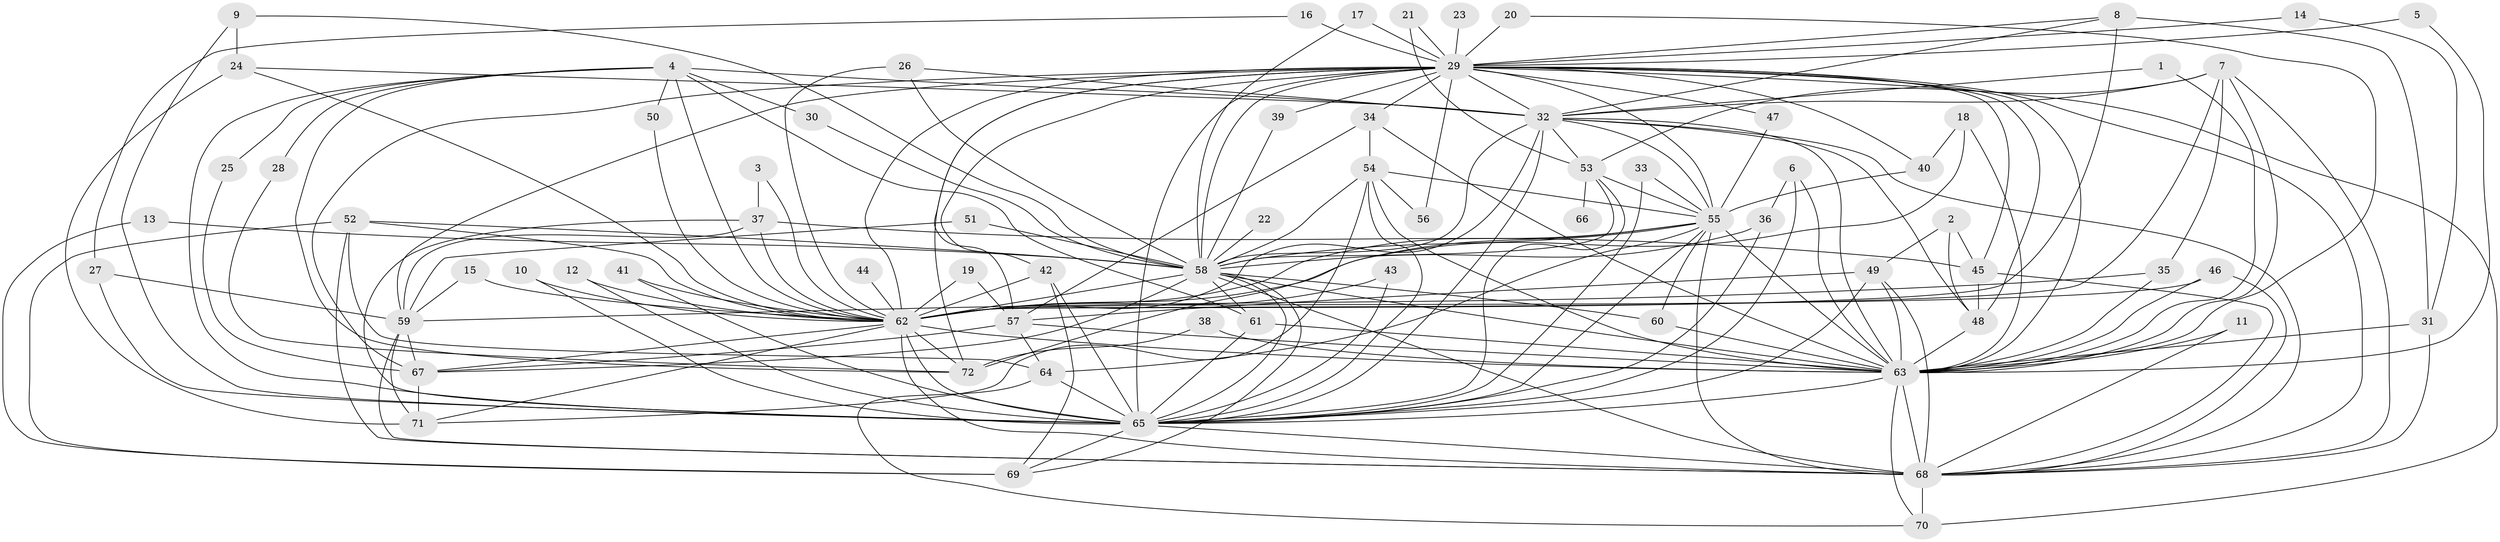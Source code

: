 // original degree distribution, {30: 0.006993006993006993, 27: 0.006993006993006993, 16: 0.006993006993006993, 22: 0.006993006993006993, 21: 0.006993006993006993, 25: 0.006993006993006993, 24: 0.013986013986013986, 31: 0.006993006993006993, 17: 0.006993006993006993, 3: 0.22377622377622378, 2: 0.4965034965034965, 5: 0.055944055944055944, 11: 0.006993006993006993, 9: 0.006993006993006993, 4: 0.11888111888111888, 6: 0.013986013986013986, 7: 0.006993006993006993}
// Generated by graph-tools (version 1.1) at 2025/49/03/09/25 03:49:28]
// undirected, 72 vertices, 196 edges
graph export_dot {
graph [start="1"]
  node [color=gray90,style=filled];
  1;
  2;
  3;
  4;
  5;
  6;
  7;
  8;
  9;
  10;
  11;
  12;
  13;
  14;
  15;
  16;
  17;
  18;
  19;
  20;
  21;
  22;
  23;
  24;
  25;
  26;
  27;
  28;
  29;
  30;
  31;
  32;
  33;
  34;
  35;
  36;
  37;
  38;
  39;
  40;
  41;
  42;
  43;
  44;
  45;
  46;
  47;
  48;
  49;
  50;
  51;
  52;
  53;
  54;
  55;
  56;
  57;
  58;
  59;
  60;
  61;
  62;
  63;
  64;
  65;
  66;
  67;
  68;
  69;
  70;
  71;
  72;
  1 -- 32 [weight=1.0];
  1 -- 63 [weight=1.0];
  2 -- 45 [weight=1.0];
  2 -- 48 [weight=1.0];
  2 -- 49 [weight=1.0];
  3 -- 37 [weight=1.0];
  3 -- 62 [weight=1.0];
  4 -- 25 [weight=1.0];
  4 -- 28 [weight=1.0];
  4 -- 30 [weight=1.0];
  4 -- 32 [weight=1.0];
  4 -- 50 [weight=1.0];
  4 -- 61 [weight=1.0];
  4 -- 62 [weight=2.0];
  4 -- 65 [weight=1.0];
  4 -- 72 [weight=1.0];
  5 -- 29 [weight=1.0];
  5 -- 63 [weight=1.0];
  6 -- 36 [weight=1.0];
  6 -- 63 [weight=1.0];
  6 -- 65 [weight=1.0];
  7 -- 32 [weight=1.0];
  7 -- 35 [weight=1.0];
  7 -- 53 [weight=1.0];
  7 -- 62 [weight=1.0];
  7 -- 63 [weight=1.0];
  7 -- 68 [weight=1.0];
  8 -- 29 [weight=1.0];
  8 -- 31 [weight=1.0];
  8 -- 32 [weight=1.0];
  8 -- 62 [weight=2.0];
  9 -- 24 [weight=1.0];
  9 -- 58 [weight=1.0];
  9 -- 65 [weight=1.0];
  10 -- 62 [weight=1.0];
  10 -- 65 [weight=1.0];
  11 -- 63 [weight=1.0];
  11 -- 68 [weight=1.0];
  12 -- 62 [weight=1.0];
  12 -- 65 [weight=1.0];
  13 -- 58 [weight=1.0];
  13 -- 69 [weight=1.0];
  14 -- 29 [weight=1.0];
  14 -- 31 [weight=1.0];
  15 -- 59 [weight=1.0];
  15 -- 62 [weight=1.0];
  16 -- 27 [weight=1.0];
  16 -- 29 [weight=2.0];
  17 -- 29 [weight=1.0];
  17 -- 58 [weight=1.0];
  18 -- 40 [weight=1.0];
  18 -- 62 [weight=1.0];
  18 -- 63 [weight=1.0];
  19 -- 57 [weight=1.0];
  19 -- 62 [weight=1.0];
  20 -- 29 [weight=2.0];
  20 -- 63 [weight=1.0];
  21 -- 29 [weight=2.0];
  21 -- 53 [weight=1.0];
  22 -- 58 [weight=1.0];
  23 -- 29 [weight=2.0];
  24 -- 32 [weight=1.0];
  24 -- 62 [weight=1.0];
  24 -- 71 [weight=1.0];
  25 -- 67 [weight=1.0];
  26 -- 32 [weight=1.0];
  26 -- 58 [weight=1.0];
  26 -- 62 [weight=1.0];
  27 -- 59 [weight=1.0];
  27 -- 65 [weight=1.0];
  28 -- 72 [weight=1.0];
  29 -- 32 [weight=2.0];
  29 -- 34 [weight=1.0];
  29 -- 39 [weight=1.0];
  29 -- 40 [weight=1.0];
  29 -- 42 [weight=2.0];
  29 -- 45 [weight=1.0];
  29 -- 47 [weight=1.0];
  29 -- 48 [weight=2.0];
  29 -- 55 [weight=2.0];
  29 -- 56 [weight=1.0];
  29 -- 57 [weight=2.0];
  29 -- 58 [weight=3.0];
  29 -- 59 [weight=1.0];
  29 -- 62 [weight=4.0];
  29 -- 63 [weight=3.0];
  29 -- 65 [weight=2.0];
  29 -- 67 [weight=1.0];
  29 -- 68 [weight=3.0];
  29 -- 70 [weight=2.0];
  29 -- 72 [weight=1.0];
  30 -- 58 [weight=1.0];
  31 -- 63 [weight=2.0];
  31 -- 68 [weight=1.0];
  32 -- 48 [weight=1.0];
  32 -- 53 [weight=1.0];
  32 -- 55 [weight=1.0];
  32 -- 58 [weight=1.0];
  32 -- 62 [weight=2.0];
  32 -- 63 [weight=1.0];
  32 -- 65 [weight=1.0];
  32 -- 68 [weight=1.0];
  33 -- 55 [weight=1.0];
  33 -- 65 [weight=1.0];
  34 -- 54 [weight=1.0];
  34 -- 57 [weight=1.0];
  34 -- 63 [weight=1.0];
  35 -- 59 [weight=1.0];
  35 -- 63 [weight=1.0];
  36 -- 58 [weight=1.0];
  36 -- 65 [weight=1.0];
  37 -- 45 [weight=1.0];
  37 -- 59 [weight=1.0];
  37 -- 62 [weight=1.0];
  37 -- 65 [weight=1.0];
  38 -- 63 [weight=1.0];
  38 -- 72 [weight=1.0];
  39 -- 58 [weight=1.0];
  40 -- 55 [weight=1.0];
  41 -- 62 [weight=1.0];
  41 -- 65 [weight=1.0];
  42 -- 62 [weight=1.0];
  42 -- 65 [weight=1.0];
  42 -- 69 [weight=1.0];
  43 -- 62 [weight=1.0];
  43 -- 65 [weight=1.0];
  44 -- 62 [weight=2.0];
  45 -- 48 [weight=1.0];
  45 -- 68 [weight=1.0];
  46 -- 62 [weight=1.0];
  46 -- 63 [weight=1.0];
  46 -- 68 [weight=1.0];
  47 -- 55 [weight=1.0];
  48 -- 63 [weight=1.0];
  49 -- 57 [weight=1.0];
  49 -- 63 [weight=1.0];
  49 -- 65 [weight=1.0];
  49 -- 68 [weight=1.0];
  50 -- 62 [weight=1.0];
  51 -- 58 [weight=1.0];
  51 -- 59 [weight=1.0];
  52 -- 58 [weight=1.0];
  52 -- 62 [weight=1.0];
  52 -- 64 [weight=1.0];
  52 -- 68 [weight=1.0];
  52 -- 69 [weight=1.0];
  53 -- 55 [weight=1.0];
  53 -- 58 [weight=1.0];
  53 -- 65 [weight=1.0];
  53 -- 66 [weight=2.0];
  54 -- 55 [weight=1.0];
  54 -- 56 [weight=1.0];
  54 -- 58 [weight=1.0];
  54 -- 63 [weight=1.0];
  54 -- 65 [weight=1.0];
  54 -- 71 [weight=1.0];
  55 -- 58 [weight=1.0];
  55 -- 60 [weight=1.0];
  55 -- 62 [weight=3.0];
  55 -- 63 [weight=1.0];
  55 -- 64 [weight=1.0];
  55 -- 65 [weight=1.0];
  55 -- 68 [weight=2.0];
  55 -- 72 [weight=1.0];
  57 -- 63 [weight=1.0];
  57 -- 64 [weight=1.0];
  57 -- 67 [weight=1.0];
  58 -- 60 [weight=1.0];
  58 -- 61 [weight=1.0];
  58 -- 62 [weight=3.0];
  58 -- 63 [weight=2.0];
  58 -- 65 [weight=1.0];
  58 -- 67 [weight=1.0];
  58 -- 68 [weight=1.0];
  58 -- 69 [weight=1.0];
  59 -- 67 [weight=1.0];
  59 -- 68 [weight=1.0];
  59 -- 71 [weight=1.0];
  60 -- 63 [weight=1.0];
  61 -- 63 [weight=1.0];
  61 -- 65 [weight=1.0];
  62 -- 63 [weight=2.0];
  62 -- 65 [weight=2.0];
  62 -- 67 [weight=1.0];
  62 -- 68 [weight=3.0];
  62 -- 71 [weight=1.0];
  62 -- 72 [weight=2.0];
  63 -- 65 [weight=1.0];
  63 -- 68 [weight=1.0];
  63 -- 70 [weight=1.0];
  64 -- 65 [weight=1.0];
  64 -- 70 [weight=1.0];
  65 -- 68 [weight=1.0];
  65 -- 69 [weight=2.0];
  67 -- 71 [weight=1.0];
  68 -- 70 [weight=1.0];
}
